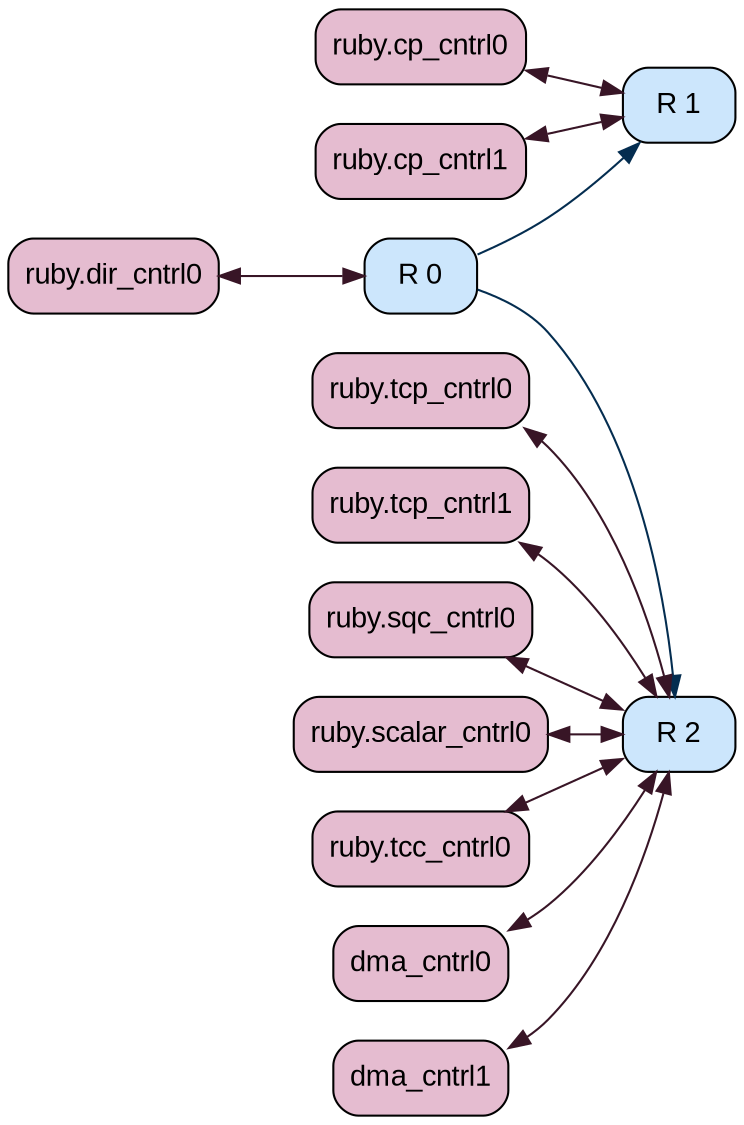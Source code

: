 graph G {
rankdir=LR;
"system.ruby.network.ext_links0.int_node" [color="#000000", fillcolor="#cce6fc", fontcolor="#000000", fontname=Arial, fontsize=14, label="R 0", shape=Mrecord, style="rounded, filled"];
"system.ruby.network.ext_links1.int_node" [color="#000000", fillcolor="#cce6fc", fontcolor="#000000", fontname=Arial, fontsize=14, label="R 1", shape=Mrecord, style="rounded, filled"];
"system.ruby.network.ext_links3.int_node" [color="#000000", fillcolor="#cce6fc", fontcolor="#000000", fontname=Arial, fontsize=14, label="R 2", shape=Mrecord, style="rounded, filled"];
"system.ruby.network.ext_links0.int_node" -- "system.ruby.network.ext_links1.int_node"  [color="#042d50", dir=forward, weight=0.5];
"system.ruby.network.ext_links0.int_node" -- "system.ruby.network.ext_links3.int_node"  [color="#042d50", dir=forward, weight=0.5];
"system.ruby.dir_cntrl0" [color="#000000", fillcolor="#e5bcd0", fontcolor="#000000", fontname=Arial, fontsize=14, label="ruby.dir_cntrl0", shape=Mrecord, style="rounded, filled"];
"system.ruby.dir_cntrl0" -- "system.ruby.network.ext_links0.int_node"  [color="#381526", dir=both, weight=1.0];
"system.ruby.cp_cntrl0" [color="#000000", fillcolor="#e5bcd0", fontcolor="#000000", fontname=Arial, fontsize=14, label="ruby.cp_cntrl0", shape=Mrecord, style="rounded, filled"];
"system.ruby.cp_cntrl0" -- "system.ruby.network.ext_links1.int_node"  [color="#381526", dir=both, weight=1.0];
"system.ruby.cp_cntrl1" [color="#000000", fillcolor="#e5bcd0", fontcolor="#000000", fontname=Arial, fontsize=14, label="ruby.cp_cntrl1", shape=Mrecord, style="rounded, filled"];
"system.ruby.cp_cntrl1" -- "system.ruby.network.ext_links1.int_node"  [color="#381526", dir=both, weight=1.0];
"system.ruby.tcp_cntrl0" [color="#000000", fillcolor="#e5bcd0", fontcolor="#000000", fontname=Arial, fontsize=14, label="ruby.tcp_cntrl0", shape=Mrecord, style="rounded, filled"];
"system.ruby.tcp_cntrl0" -- "system.ruby.network.ext_links3.int_node"  [color="#381526", dir=both, weight=1.0];
"system.ruby.tcp_cntrl1" [color="#000000", fillcolor="#e5bcd0", fontcolor="#000000", fontname=Arial, fontsize=14, label="ruby.tcp_cntrl1", shape=Mrecord, style="rounded, filled"];
"system.ruby.tcp_cntrl1" -- "system.ruby.network.ext_links3.int_node"  [color="#381526", dir=both, weight=1.0];
"system.ruby.sqc_cntrl0" [color="#000000", fillcolor="#e5bcd0", fontcolor="#000000", fontname=Arial, fontsize=14, label="ruby.sqc_cntrl0", shape=Mrecord, style="rounded, filled"];
"system.ruby.sqc_cntrl0" -- "system.ruby.network.ext_links3.int_node"  [color="#381526", dir=both, weight=1.0];
"system.ruby.scalar_cntrl0" [color="#000000", fillcolor="#e5bcd0", fontcolor="#000000", fontname=Arial, fontsize=14, label="ruby.scalar_cntrl0", shape=Mrecord, style="rounded, filled"];
"system.ruby.scalar_cntrl0" -- "system.ruby.network.ext_links3.int_node"  [color="#381526", dir=both, weight=1.0];
"system.ruby.tcc_cntrl0" [color="#000000", fillcolor="#e5bcd0", fontcolor="#000000", fontname=Arial, fontsize=14, label="ruby.tcc_cntrl0", shape=Mrecord, style="rounded, filled"];
"system.ruby.tcc_cntrl0" -- "system.ruby.network.ext_links3.int_node"  [color="#381526", dir=both, weight=1.0];
"system.dma_cntrl0" [color="#000000", fillcolor="#e5bcd0", fontcolor="#000000", fontname=Arial, fontsize=14, label=dma_cntrl0, shape=Mrecord, style="rounded, filled"];
"system.dma_cntrl0" -- "system.ruby.network.ext_links3.int_node"  [color="#381526", dir=both, weight=1.0];
"system.dma_cntrl1" [color="#000000", fillcolor="#e5bcd0", fontcolor="#000000", fontname=Arial, fontsize=14, label=dma_cntrl1, shape=Mrecord, style="rounded, filled"];
"system.dma_cntrl1" -- "system.ruby.network.ext_links3.int_node"  [color="#381526", dir=both, weight=1.0];
}
